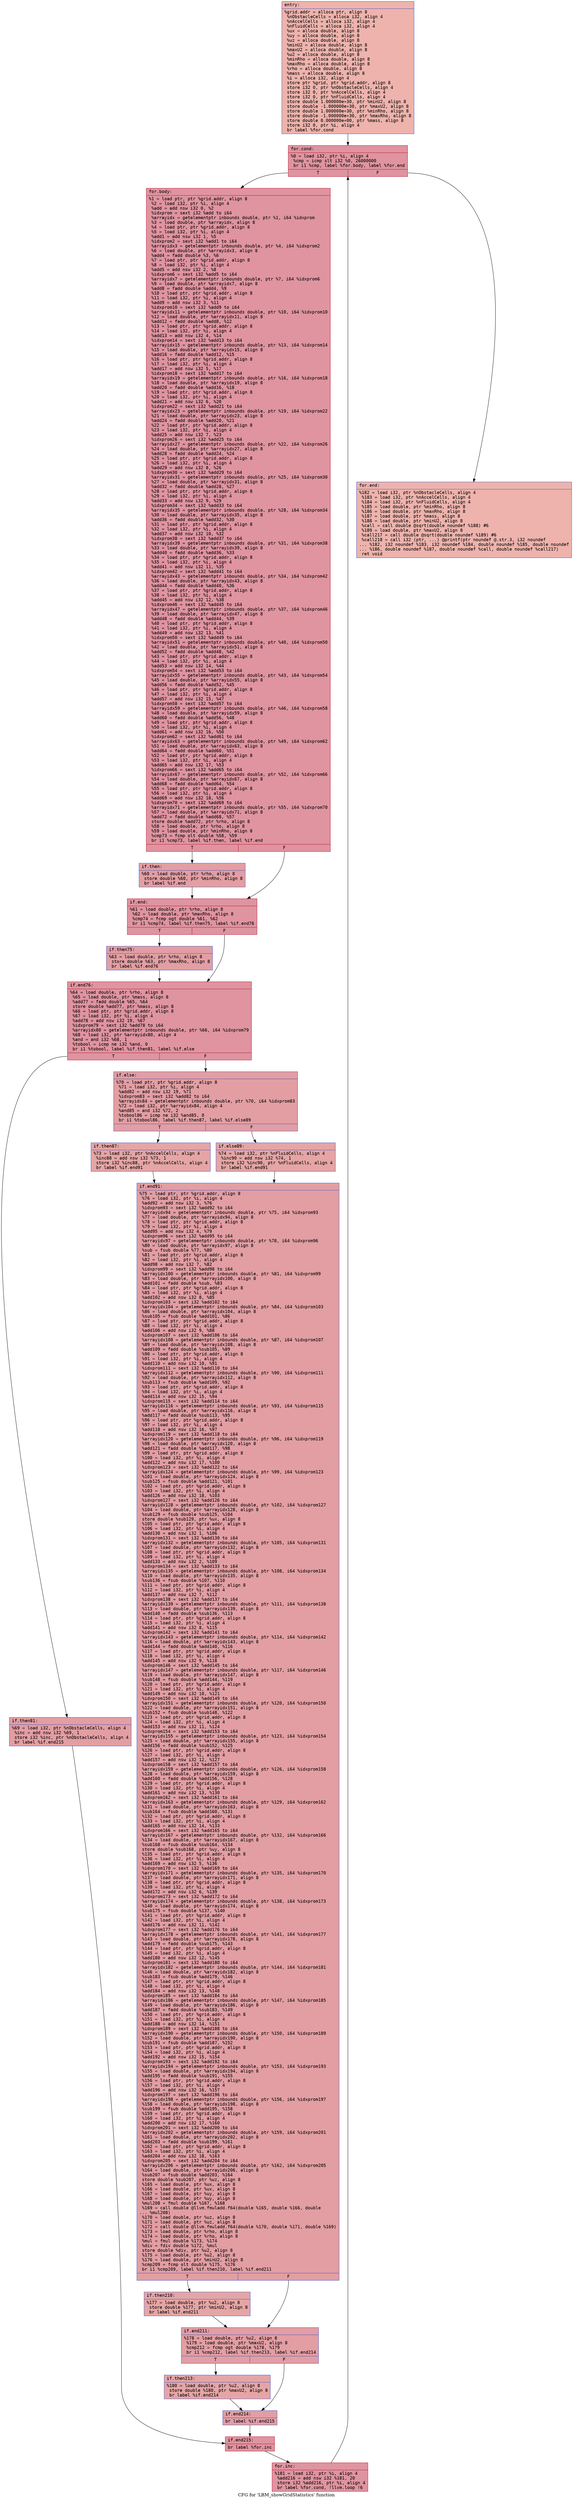 digraph "CFG for 'LBM_showGridStatistics' function" {
	label="CFG for 'LBM_showGridStatistics' function";

	Node0x5598b3d9e3e0 [shape=record,color="#3d50c3ff", style=filled, fillcolor="#d6524470" fontname="Courier",label="{entry:\l|  %grid.addr = alloca ptr, align 8\l  %nObstacleCells = alloca i32, align 4\l  %nAccelCells = alloca i32, align 4\l  %nFluidCells = alloca i32, align 4\l  %ux = alloca double, align 8\l  %uy = alloca double, align 8\l  %uz = alloca double, align 8\l  %minU2 = alloca double, align 8\l  %maxU2 = alloca double, align 8\l  %u2 = alloca double, align 8\l  %minRho = alloca double, align 8\l  %maxRho = alloca double, align 8\l  %rho = alloca double, align 8\l  %mass = alloca double, align 8\l  %i = alloca i32, align 4\l  store ptr %grid, ptr %grid.addr, align 8\l  store i32 0, ptr %nObstacleCells, align 4\l  store i32 0, ptr %nAccelCells, align 4\l  store i32 0, ptr %nFluidCells, align 4\l  store double 1.000000e+30, ptr %minU2, align 8\l  store double -1.000000e+30, ptr %maxU2, align 8\l  store double 1.000000e+30, ptr %minRho, align 8\l  store double -1.000000e+30, ptr %maxRho, align 8\l  store double 0.000000e+00, ptr %mass, align 8\l  store i32 0, ptr %i, align 4\l  br label %for.cond\l}"];
	Node0x5598b3d9e3e0 -> Node0x5598b3dc14b0[tooltip="entry -> for.cond\nProbability 100.00%" ];
	Node0x5598b3dc14b0 [shape=record,color="#b70d28ff", style=filled, fillcolor="#b70d2870" fontname="Courier",label="{for.cond:\l|  %0 = load i32, ptr %i, align 4\l  %cmp = icmp slt i32 %0, 26000000\l  br i1 %cmp, label %for.body, label %for.end\l|{<s0>T|<s1>F}}"];
	Node0x5598b3dc14b0:s0 -> Node0x5598b3dc16b0[tooltip="for.cond -> for.body\nProbability 96.88%" ];
	Node0x5598b3dc14b0:s1 -> Node0x5598b3dc1730[tooltip="for.cond -> for.end\nProbability 3.12%" ];
	Node0x5598b3dc16b0 [shape=record,color="#b70d28ff", style=filled, fillcolor="#b70d2870" fontname="Courier",label="{for.body:\l|  %1 = load ptr, ptr %grid.addr, align 8\l  %2 = load i32, ptr %i, align 4\l  %add = add nsw i32 0, %2\l  %idxprom = sext i32 %add to i64\l  %arrayidx = getelementptr inbounds double, ptr %1, i64 %idxprom\l  %3 = load double, ptr %arrayidx, align 8\l  %4 = load ptr, ptr %grid.addr, align 8\l  %5 = load i32, ptr %i, align 4\l  %add1 = add nsw i32 1, %5\l  %idxprom2 = sext i32 %add1 to i64\l  %arrayidx3 = getelementptr inbounds double, ptr %4, i64 %idxprom2\l  %6 = load double, ptr %arrayidx3, align 8\l  %add4 = fadd double %3, %6\l  %7 = load ptr, ptr %grid.addr, align 8\l  %8 = load i32, ptr %i, align 4\l  %add5 = add nsw i32 2, %8\l  %idxprom6 = sext i32 %add5 to i64\l  %arrayidx7 = getelementptr inbounds double, ptr %7, i64 %idxprom6\l  %9 = load double, ptr %arrayidx7, align 8\l  %add8 = fadd double %add4, %9\l  %10 = load ptr, ptr %grid.addr, align 8\l  %11 = load i32, ptr %i, align 4\l  %add9 = add nsw i32 3, %11\l  %idxprom10 = sext i32 %add9 to i64\l  %arrayidx11 = getelementptr inbounds double, ptr %10, i64 %idxprom10\l  %12 = load double, ptr %arrayidx11, align 8\l  %add12 = fadd double %add8, %12\l  %13 = load ptr, ptr %grid.addr, align 8\l  %14 = load i32, ptr %i, align 4\l  %add13 = add nsw i32 4, %14\l  %idxprom14 = sext i32 %add13 to i64\l  %arrayidx15 = getelementptr inbounds double, ptr %13, i64 %idxprom14\l  %15 = load double, ptr %arrayidx15, align 8\l  %add16 = fadd double %add12, %15\l  %16 = load ptr, ptr %grid.addr, align 8\l  %17 = load i32, ptr %i, align 4\l  %add17 = add nsw i32 5, %17\l  %idxprom18 = sext i32 %add17 to i64\l  %arrayidx19 = getelementptr inbounds double, ptr %16, i64 %idxprom18\l  %18 = load double, ptr %arrayidx19, align 8\l  %add20 = fadd double %add16, %18\l  %19 = load ptr, ptr %grid.addr, align 8\l  %20 = load i32, ptr %i, align 4\l  %add21 = add nsw i32 6, %20\l  %idxprom22 = sext i32 %add21 to i64\l  %arrayidx23 = getelementptr inbounds double, ptr %19, i64 %idxprom22\l  %21 = load double, ptr %arrayidx23, align 8\l  %add24 = fadd double %add20, %21\l  %22 = load ptr, ptr %grid.addr, align 8\l  %23 = load i32, ptr %i, align 4\l  %add25 = add nsw i32 7, %23\l  %idxprom26 = sext i32 %add25 to i64\l  %arrayidx27 = getelementptr inbounds double, ptr %22, i64 %idxprom26\l  %24 = load double, ptr %arrayidx27, align 8\l  %add28 = fadd double %add24, %24\l  %25 = load ptr, ptr %grid.addr, align 8\l  %26 = load i32, ptr %i, align 4\l  %add29 = add nsw i32 8, %26\l  %idxprom30 = sext i32 %add29 to i64\l  %arrayidx31 = getelementptr inbounds double, ptr %25, i64 %idxprom30\l  %27 = load double, ptr %arrayidx31, align 8\l  %add32 = fadd double %add28, %27\l  %28 = load ptr, ptr %grid.addr, align 8\l  %29 = load i32, ptr %i, align 4\l  %add33 = add nsw i32 9, %29\l  %idxprom34 = sext i32 %add33 to i64\l  %arrayidx35 = getelementptr inbounds double, ptr %28, i64 %idxprom34\l  %30 = load double, ptr %arrayidx35, align 8\l  %add36 = fadd double %add32, %30\l  %31 = load ptr, ptr %grid.addr, align 8\l  %32 = load i32, ptr %i, align 4\l  %add37 = add nsw i32 10, %32\l  %idxprom38 = sext i32 %add37 to i64\l  %arrayidx39 = getelementptr inbounds double, ptr %31, i64 %idxprom38\l  %33 = load double, ptr %arrayidx39, align 8\l  %add40 = fadd double %add36, %33\l  %34 = load ptr, ptr %grid.addr, align 8\l  %35 = load i32, ptr %i, align 4\l  %add41 = add nsw i32 11, %35\l  %idxprom42 = sext i32 %add41 to i64\l  %arrayidx43 = getelementptr inbounds double, ptr %34, i64 %idxprom42\l  %36 = load double, ptr %arrayidx43, align 8\l  %add44 = fadd double %add40, %36\l  %37 = load ptr, ptr %grid.addr, align 8\l  %38 = load i32, ptr %i, align 4\l  %add45 = add nsw i32 12, %38\l  %idxprom46 = sext i32 %add45 to i64\l  %arrayidx47 = getelementptr inbounds double, ptr %37, i64 %idxprom46\l  %39 = load double, ptr %arrayidx47, align 8\l  %add48 = fadd double %add44, %39\l  %40 = load ptr, ptr %grid.addr, align 8\l  %41 = load i32, ptr %i, align 4\l  %add49 = add nsw i32 13, %41\l  %idxprom50 = sext i32 %add49 to i64\l  %arrayidx51 = getelementptr inbounds double, ptr %40, i64 %idxprom50\l  %42 = load double, ptr %arrayidx51, align 8\l  %add52 = fadd double %add48, %42\l  %43 = load ptr, ptr %grid.addr, align 8\l  %44 = load i32, ptr %i, align 4\l  %add53 = add nsw i32 14, %44\l  %idxprom54 = sext i32 %add53 to i64\l  %arrayidx55 = getelementptr inbounds double, ptr %43, i64 %idxprom54\l  %45 = load double, ptr %arrayidx55, align 8\l  %add56 = fadd double %add52, %45\l  %46 = load ptr, ptr %grid.addr, align 8\l  %47 = load i32, ptr %i, align 4\l  %add57 = add nsw i32 15, %47\l  %idxprom58 = sext i32 %add57 to i64\l  %arrayidx59 = getelementptr inbounds double, ptr %46, i64 %idxprom58\l  %48 = load double, ptr %arrayidx59, align 8\l  %add60 = fadd double %add56, %48\l  %49 = load ptr, ptr %grid.addr, align 8\l  %50 = load i32, ptr %i, align 4\l  %add61 = add nsw i32 16, %50\l  %idxprom62 = sext i32 %add61 to i64\l  %arrayidx63 = getelementptr inbounds double, ptr %49, i64 %idxprom62\l  %51 = load double, ptr %arrayidx63, align 8\l  %add64 = fadd double %add60, %51\l  %52 = load ptr, ptr %grid.addr, align 8\l  %53 = load i32, ptr %i, align 4\l  %add65 = add nsw i32 17, %53\l  %idxprom66 = sext i32 %add65 to i64\l  %arrayidx67 = getelementptr inbounds double, ptr %52, i64 %idxprom66\l  %54 = load double, ptr %arrayidx67, align 8\l  %add68 = fadd double %add64, %54\l  %55 = load ptr, ptr %grid.addr, align 8\l  %56 = load i32, ptr %i, align 4\l  %add69 = add nsw i32 18, %56\l  %idxprom70 = sext i32 %add69 to i64\l  %arrayidx71 = getelementptr inbounds double, ptr %55, i64 %idxprom70\l  %57 = load double, ptr %arrayidx71, align 8\l  %add72 = fadd double %add68, %57\l  store double %add72, ptr %rho, align 8\l  %58 = load double, ptr %rho, align 8\l  %59 = load double, ptr %minRho, align 8\l  %cmp73 = fcmp olt double %58, %59\l  br i1 %cmp73, label %if.then, label %if.end\l|{<s0>T|<s1>F}}"];
	Node0x5598b3dc16b0:s0 -> Node0x5598b3dc3900[tooltip="for.body -> if.then\nProbability 50.00%" ];
	Node0x5598b3dc16b0:s1 -> Node0x5598b3dc3970[tooltip="for.body -> if.end\nProbability 50.00%" ];
	Node0x5598b3dc3900 [shape=record,color="#3d50c3ff", style=filled, fillcolor="#be242e70" fontname="Courier",label="{if.then:\l|  %60 = load double, ptr %rho, align 8\l  store double %60, ptr %minRho, align 8\l  br label %if.end\l}"];
	Node0x5598b3dc3900 -> Node0x5598b3dc3970[tooltip="if.then -> if.end\nProbability 100.00%" ];
	Node0x5598b3dc3970 [shape=record,color="#b70d28ff", style=filled, fillcolor="#b70d2870" fontname="Courier",label="{if.end:\l|  %61 = load double, ptr %rho, align 8\l  %62 = load double, ptr %maxRho, align 8\l  %cmp74 = fcmp ogt double %61, %62\l  br i1 %cmp74, label %if.then75, label %if.end76\l|{<s0>T|<s1>F}}"];
	Node0x5598b3dc3970:s0 -> Node0x5598b3dc3dd0[tooltip="if.end -> if.then75\nProbability 50.00%" ];
	Node0x5598b3dc3970:s1 -> Node0x5598b3dc3e50[tooltip="if.end -> if.end76\nProbability 50.00%" ];
	Node0x5598b3dc3dd0 [shape=record,color="#3d50c3ff", style=filled, fillcolor="#be242e70" fontname="Courier",label="{if.then75:\l|  %63 = load double, ptr %rho, align 8\l  store double %63, ptr %maxRho, align 8\l  br label %if.end76\l}"];
	Node0x5598b3dc3dd0 -> Node0x5598b3dc3e50[tooltip="if.then75 -> if.end76\nProbability 100.00%" ];
	Node0x5598b3dc3e50 [shape=record,color="#b70d28ff", style=filled, fillcolor="#b70d2870" fontname="Courier",label="{if.end76:\l|  %64 = load double, ptr %rho, align 8\l  %65 = load double, ptr %mass, align 8\l  %add77 = fadd double %65, %64\l  store double %add77, ptr %mass, align 8\l  %66 = load ptr, ptr %grid.addr, align 8\l  %67 = load i32, ptr %i, align 4\l  %add78 = add nsw i32 19, %67\l  %idxprom79 = sext i32 %add78 to i64\l  %arrayidx80 = getelementptr inbounds double, ptr %66, i64 %idxprom79\l  %68 = load i32, ptr %arrayidx80, align 4\l  %and = and i32 %68, 1\l  %tobool = icmp ne i32 %and, 0\l  br i1 %tobool, label %if.then81, label %if.else\l|{<s0>T|<s1>F}}"];
	Node0x5598b3dc3e50:s0 -> Node0x5598b3dc8de0[tooltip="if.end76 -> if.then81\nProbability 50.00%" ];
	Node0x5598b3dc3e50:s1 -> Node0x5598b3dc8e60[tooltip="if.end76 -> if.else\nProbability 50.00%" ];
	Node0x5598b3dc8de0 [shape=record,color="#3d50c3ff", style=filled, fillcolor="#be242e70" fontname="Courier",label="{if.then81:\l|  %69 = load i32, ptr %nObstacleCells, align 4\l  %inc = add nsw i32 %69, 1\l  store i32 %inc, ptr %nObstacleCells, align 4\l  br label %if.end215\l}"];
	Node0x5598b3dc8de0 -> Node0x5598b3dc9150[tooltip="if.then81 -> if.end215\nProbability 100.00%" ];
	Node0x5598b3dc8e60 [shape=record,color="#3d50c3ff", style=filled, fillcolor="#be242e70" fontname="Courier",label="{if.else:\l|  %70 = load ptr, ptr %grid.addr, align 8\l  %71 = load i32, ptr %i, align 4\l  %add82 = add nsw i32 19, %71\l  %idxprom83 = sext i32 %add82 to i64\l  %arrayidx84 = getelementptr inbounds double, ptr %70, i64 %idxprom83\l  %72 = load i32, ptr %arrayidx84, align 4\l  %and85 = and i32 %72, 2\l  %tobool86 = icmp ne i32 %and85, 0\l  br i1 %tobool86, label %if.then87, label %if.else89\l|{<s0>T|<s1>F}}"];
	Node0x5598b3dc8e60:s0 -> Node0x5598b3dc9750[tooltip="if.else -> if.then87\nProbability 50.00%" ];
	Node0x5598b3dc8e60:s1 -> Node0x5598b3dc97d0[tooltip="if.else -> if.else89\nProbability 50.00%" ];
	Node0x5598b3dc9750 [shape=record,color="#3d50c3ff", style=filled, fillcolor="#c5333470" fontname="Courier",label="{if.then87:\l|  %73 = load i32, ptr %nAccelCells, align 4\l  %inc88 = add nsw i32 %73, 1\l  store i32 %inc88, ptr %nAccelCells, align 4\l  br label %if.end91\l}"];
	Node0x5598b3dc9750 -> Node0x5598b3dc9ad0[tooltip="if.then87 -> if.end91\nProbability 100.00%" ];
	Node0x5598b3dc97d0 [shape=record,color="#3d50c3ff", style=filled, fillcolor="#c5333470" fontname="Courier",label="{if.else89:\l|  %74 = load i32, ptr %nFluidCells, align 4\l  %inc90 = add nsw i32 %74, 1\l  store i32 %inc90, ptr %nFluidCells, align 4\l  br label %if.end91\l}"];
	Node0x5598b3dc97d0 -> Node0x5598b3dc9ad0[tooltip="if.else89 -> if.end91\nProbability 100.00%" ];
	Node0x5598b3dc9ad0 [shape=record,color="#3d50c3ff", style=filled, fillcolor="#be242e70" fontname="Courier",label="{if.end91:\l|  %75 = load ptr, ptr %grid.addr, align 8\l  %76 = load i32, ptr %i, align 4\l  %add92 = add nsw i32 3, %76\l  %idxprom93 = sext i32 %add92 to i64\l  %arrayidx94 = getelementptr inbounds double, ptr %75, i64 %idxprom93\l  %77 = load double, ptr %arrayidx94, align 8\l  %78 = load ptr, ptr %grid.addr, align 8\l  %79 = load i32, ptr %i, align 4\l  %add95 = add nsw i32 4, %79\l  %idxprom96 = sext i32 %add95 to i64\l  %arrayidx97 = getelementptr inbounds double, ptr %78, i64 %idxprom96\l  %80 = load double, ptr %arrayidx97, align 8\l  %sub = fsub double %77, %80\l  %81 = load ptr, ptr %grid.addr, align 8\l  %82 = load i32, ptr %i, align 4\l  %add98 = add nsw i32 7, %82\l  %idxprom99 = sext i32 %add98 to i64\l  %arrayidx100 = getelementptr inbounds double, ptr %81, i64 %idxprom99\l  %83 = load double, ptr %arrayidx100, align 8\l  %add101 = fadd double %sub, %83\l  %84 = load ptr, ptr %grid.addr, align 8\l  %85 = load i32, ptr %i, align 4\l  %add102 = add nsw i32 8, %85\l  %idxprom103 = sext i32 %add102 to i64\l  %arrayidx104 = getelementptr inbounds double, ptr %84, i64 %idxprom103\l  %86 = load double, ptr %arrayidx104, align 8\l  %sub105 = fsub double %add101, %86\l  %87 = load ptr, ptr %grid.addr, align 8\l  %88 = load i32, ptr %i, align 4\l  %add106 = add nsw i32 9, %88\l  %idxprom107 = sext i32 %add106 to i64\l  %arrayidx108 = getelementptr inbounds double, ptr %87, i64 %idxprom107\l  %89 = load double, ptr %arrayidx108, align 8\l  %add109 = fadd double %sub105, %89\l  %90 = load ptr, ptr %grid.addr, align 8\l  %91 = load i32, ptr %i, align 4\l  %add110 = add nsw i32 10, %91\l  %idxprom111 = sext i32 %add110 to i64\l  %arrayidx112 = getelementptr inbounds double, ptr %90, i64 %idxprom111\l  %92 = load double, ptr %arrayidx112, align 8\l  %sub113 = fsub double %add109, %92\l  %93 = load ptr, ptr %grid.addr, align 8\l  %94 = load i32, ptr %i, align 4\l  %add114 = add nsw i32 15, %94\l  %idxprom115 = sext i32 %add114 to i64\l  %arrayidx116 = getelementptr inbounds double, ptr %93, i64 %idxprom115\l  %95 = load double, ptr %arrayidx116, align 8\l  %add117 = fadd double %sub113, %95\l  %96 = load ptr, ptr %grid.addr, align 8\l  %97 = load i32, ptr %i, align 4\l  %add118 = add nsw i32 16, %97\l  %idxprom119 = sext i32 %add118 to i64\l  %arrayidx120 = getelementptr inbounds double, ptr %96, i64 %idxprom119\l  %98 = load double, ptr %arrayidx120, align 8\l  %add121 = fadd double %add117, %98\l  %99 = load ptr, ptr %grid.addr, align 8\l  %100 = load i32, ptr %i, align 4\l  %add122 = add nsw i32 17, %100\l  %idxprom123 = sext i32 %add122 to i64\l  %arrayidx124 = getelementptr inbounds double, ptr %99, i64 %idxprom123\l  %101 = load double, ptr %arrayidx124, align 8\l  %sub125 = fsub double %add121, %101\l  %102 = load ptr, ptr %grid.addr, align 8\l  %103 = load i32, ptr %i, align 4\l  %add126 = add nsw i32 18, %103\l  %idxprom127 = sext i32 %add126 to i64\l  %arrayidx128 = getelementptr inbounds double, ptr %102, i64 %idxprom127\l  %104 = load double, ptr %arrayidx128, align 8\l  %sub129 = fsub double %sub125, %104\l  store double %sub129, ptr %ux, align 8\l  %105 = load ptr, ptr %grid.addr, align 8\l  %106 = load i32, ptr %i, align 4\l  %add130 = add nsw i32 1, %106\l  %idxprom131 = sext i32 %add130 to i64\l  %arrayidx132 = getelementptr inbounds double, ptr %105, i64 %idxprom131\l  %107 = load double, ptr %arrayidx132, align 8\l  %108 = load ptr, ptr %grid.addr, align 8\l  %109 = load i32, ptr %i, align 4\l  %add133 = add nsw i32 2, %109\l  %idxprom134 = sext i32 %add133 to i64\l  %arrayidx135 = getelementptr inbounds double, ptr %108, i64 %idxprom134\l  %110 = load double, ptr %arrayidx135, align 8\l  %sub136 = fsub double %107, %110\l  %111 = load ptr, ptr %grid.addr, align 8\l  %112 = load i32, ptr %i, align 4\l  %add137 = add nsw i32 7, %112\l  %idxprom138 = sext i32 %add137 to i64\l  %arrayidx139 = getelementptr inbounds double, ptr %111, i64 %idxprom138\l  %113 = load double, ptr %arrayidx139, align 8\l  %add140 = fadd double %sub136, %113\l  %114 = load ptr, ptr %grid.addr, align 8\l  %115 = load i32, ptr %i, align 4\l  %add141 = add nsw i32 8, %115\l  %idxprom142 = sext i32 %add141 to i64\l  %arrayidx143 = getelementptr inbounds double, ptr %114, i64 %idxprom142\l  %116 = load double, ptr %arrayidx143, align 8\l  %add144 = fadd double %add140, %116\l  %117 = load ptr, ptr %grid.addr, align 8\l  %118 = load i32, ptr %i, align 4\l  %add145 = add nsw i32 9, %118\l  %idxprom146 = sext i32 %add145 to i64\l  %arrayidx147 = getelementptr inbounds double, ptr %117, i64 %idxprom146\l  %119 = load double, ptr %arrayidx147, align 8\l  %sub148 = fsub double %add144, %119\l  %120 = load ptr, ptr %grid.addr, align 8\l  %121 = load i32, ptr %i, align 4\l  %add149 = add nsw i32 10, %121\l  %idxprom150 = sext i32 %add149 to i64\l  %arrayidx151 = getelementptr inbounds double, ptr %120, i64 %idxprom150\l  %122 = load double, ptr %arrayidx151, align 8\l  %sub152 = fsub double %sub148, %122\l  %123 = load ptr, ptr %grid.addr, align 8\l  %124 = load i32, ptr %i, align 4\l  %add153 = add nsw i32 11, %124\l  %idxprom154 = sext i32 %add153 to i64\l  %arrayidx155 = getelementptr inbounds double, ptr %123, i64 %idxprom154\l  %125 = load double, ptr %arrayidx155, align 8\l  %add156 = fadd double %sub152, %125\l  %126 = load ptr, ptr %grid.addr, align 8\l  %127 = load i32, ptr %i, align 4\l  %add157 = add nsw i32 12, %127\l  %idxprom158 = sext i32 %add157 to i64\l  %arrayidx159 = getelementptr inbounds double, ptr %126, i64 %idxprom158\l  %128 = load double, ptr %arrayidx159, align 8\l  %add160 = fadd double %add156, %128\l  %129 = load ptr, ptr %grid.addr, align 8\l  %130 = load i32, ptr %i, align 4\l  %add161 = add nsw i32 13, %130\l  %idxprom162 = sext i32 %add161 to i64\l  %arrayidx163 = getelementptr inbounds double, ptr %129, i64 %idxprom162\l  %131 = load double, ptr %arrayidx163, align 8\l  %sub164 = fsub double %add160, %131\l  %132 = load ptr, ptr %grid.addr, align 8\l  %133 = load i32, ptr %i, align 4\l  %add165 = add nsw i32 14, %133\l  %idxprom166 = sext i32 %add165 to i64\l  %arrayidx167 = getelementptr inbounds double, ptr %132, i64 %idxprom166\l  %134 = load double, ptr %arrayidx167, align 8\l  %sub168 = fsub double %sub164, %134\l  store double %sub168, ptr %uy, align 8\l  %135 = load ptr, ptr %grid.addr, align 8\l  %136 = load i32, ptr %i, align 4\l  %add169 = add nsw i32 5, %136\l  %idxprom170 = sext i32 %add169 to i64\l  %arrayidx171 = getelementptr inbounds double, ptr %135, i64 %idxprom170\l  %137 = load double, ptr %arrayidx171, align 8\l  %138 = load ptr, ptr %grid.addr, align 8\l  %139 = load i32, ptr %i, align 4\l  %add172 = add nsw i32 6, %139\l  %idxprom173 = sext i32 %add172 to i64\l  %arrayidx174 = getelementptr inbounds double, ptr %138, i64 %idxprom173\l  %140 = load double, ptr %arrayidx174, align 8\l  %sub175 = fsub double %137, %140\l  %141 = load ptr, ptr %grid.addr, align 8\l  %142 = load i32, ptr %i, align 4\l  %add176 = add nsw i32 11, %142\l  %idxprom177 = sext i32 %add176 to i64\l  %arrayidx178 = getelementptr inbounds double, ptr %141, i64 %idxprom177\l  %143 = load double, ptr %arrayidx178, align 8\l  %add179 = fadd double %sub175, %143\l  %144 = load ptr, ptr %grid.addr, align 8\l  %145 = load i32, ptr %i, align 4\l  %add180 = add nsw i32 12, %145\l  %idxprom181 = sext i32 %add180 to i64\l  %arrayidx182 = getelementptr inbounds double, ptr %144, i64 %idxprom181\l  %146 = load double, ptr %arrayidx182, align 8\l  %sub183 = fsub double %add179, %146\l  %147 = load ptr, ptr %grid.addr, align 8\l  %148 = load i32, ptr %i, align 4\l  %add184 = add nsw i32 13, %148\l  %idxprom185 = sext i32 %add184 to i64\l  %arrayidx186 = getelementptr inbounds double, ptr %147, i64 %idxprom185\l  %149 = load double, ptr %arrayidx186, align 8\l  %add187 = fadd double %sub183, %149\l  %150 = load ptr, ptr %grid.addr, align 8\l  %151 = load i32, ptr %i, align 4\l  %add188 = add nsw i32 14, %151\l  %idxprom189 = sext i32 %add188 to i64\l  %arrayidx190 = getelementptr inbounds double, ptr %150, i64 %idxprom189\l  %152 = load double, ptr %arrayidx190, align 8\l  %sub191 = fsub double %add187, %152\l  %153 = load ptr, ptr %grid.addr, align 8\l  %154 = load i32, ptr %i, align 4\l  %add192 = add nsw i32 15, %154\l  %idxprom193 = sext i32 %add192 to i64\l  %arrayidx194 = getelementptr inbounds double, ptr %153, i64 %idxprom193\l  %155 = load double, ptr %arrayidx194, align 8\l  %add195 = fadd double %sub191, %155\l  %156 = load ptr, ptr %grid.addr, align 8\l  %157 = load i32, ptr %i, align 4\l  %add196 = add nsw i32 16, %157\l  %idxprom197 = sext i32 %add196 to i64\l  %arrayidx198 = getelementptr inbounds double, ptr %156, i64 %idxprom197\l  %158 = load double, ptr %arrayidx198, align 8\l  %sub199 = fsub double %add195, %158\l  %159 = load ptr, ptr %grid.addr, align 8\l  %160 = load i32, ptr %i, align 4\l  %add200 = add nsw i32 17, %160\l  %idxprom201 = sext i32 %add200 to i64\l  %arrayidx202 = getelementptr inbounds double, ptr %159, i64 %idxprom201\l  %161 = load double, ptr %arrayidx202, align 8\l  %add203 = fadd double %sub199, %161\l  %162 = load ptr, ptr %grid.addr, align 8\l  %163 = load i32, ptr %i, align 4\l  %add204 = add nsw i32 18, %163\l  %idxprom205 = sext i32 %add204 to i64\l  %arrayidx206 = getelementptr inbounds double, ptr %162, i64 %idxprom205\l  %164 = load double, ptr %arrayidx206, align 8\l  %sub207 = fsub double %add203, %164\l  store double %sub207, ptr %uz, align 8\l  %165 = load double, ptr %ux, align 8\l  %166 = load double, ptr %ux, align 8\l  %167 = load double, ptr %uy, align 8\l  %168 = load double, ptr %uy, align 8\l  %mul208 = fmul double %167, %168\l  %169 = call double @llvm.fmuladd.f64(double %165, double %166, double\l... %mul208)\l  %170 = load double, ptr %uz, align 8\l  %171 = load double, ptr %uz, align 8\l  %172 = call double @llvm.fmuladd.f64(double %170, double %171, double %169)\l  %173 = load double, ptr %rho, align 8\l  %174 = load double, ptr %rho, align 8\l  %mul = fmul double %173, %174\l  %div = fdiv double %172, %mul\l  store double %div, ptr %u2, align 8\l  %175 = load double, ptr %u2, align 8\l  %176 = load double, ptr %minU2, align 8\l  %cmp209 = fcmp olt double %175, %176\l  br i1 %cmp209, label %if.then210, label %if.end211\l|{<s0>T|<s1>F}}"];
	Node0x5598b3dc9ad0:s0 -> Node0x5598b3dd3d70[tooltip="if.end91 -> if.then210\nProbability 50.00%" ];
	Node0x5598b3dc9ad0:s1 -> Node0x5598b3dd3dc0[tooltip="if.end91 -> if.end211\nProbability 50.00%" ];
	Node0x5598b3dd3d70 [shape=record,color="#3d50c3ff", style=filled, fillcolor="#c5333470" fontname="Courier",label="{if.then210:\l|  %177 = load double, ptr %u2, align 8\l  store double %177, ptr %minU2, align 8\l  br label %if.end211\l}"];
	Node0x5598b3dd3d70 -> Node0x5598b3dd3dc0[tooltip="if.then210 -> if.end211\nProbability 100.00%" ];
	Node0x5598b3dd3dc0 [shape=record,color="#3d50c3ff", style=filled, fillcolor="#be242e70" fontname="Courier",label="{if.end211:\l|  %178 = load double, ptr %u2, align 8\l  %179 = load double, ptr %maxU2, align 8\l  %cmp212 = fcmp ogt double %178, %179\l  br i1 %cmp212, label %if.then213, label %if.end214\l|{<s0>T|<s1>F}}"];
	Node0x5598b3dd3dc0:s0 -> Node0x5598b3dd4200[tooltip="if.end211 -> if.then213\nProbability 50.00%" ];
	Node0x5598b3dd3dc0:s1 -> Node0x5598b3dd4280[tooltip="if.end211 -> if.end214\nProbability 50.00%" ];
	Node0x5598b3dd4200 [shape=record,color="#3d50c3ff", style=filled, fillcolor="#c5333470" fontname="Courier",label="{if.then213:\l|  %180 = load double, ptr %u2, align 8\l  store double %180, ptr %maxU2, align 8\l  br label %if.end214\l}"];
	Node0x5598b3dd4200 -> Node0x5598b3dd4280[tooltip="if.then213 -> if.end214\nProbability 100.00%" ];
	Node0x5598b3dd4280 [shape=record,color="#3d50c3ff", style=filled, fillcolor="#be242e70" fontname="Courier",label="{if.end214:\l|  br label %if.end215\l}"];
	Node0x5598b3dd4280 -> Node0x5598b3dc9150[tooltip="if.end214 -> if.end215\nProbability 100.00%" ];
	Node0x5598b3dc9150 [shape=record,color="#b70d28ff", style=filled, fillcolor="#b70d2870" fontname="Courier",label="{if.end215:\l|  br label %for.inc\l}"];
	Node0x5598b3dc9150 -> Node0x5598b3dd45b0[tooltip="if.end215 -> for.inc\nProbability 100.00%" ];
	Node0x5598b3dd45b0 [shape=record,color="#b70d28ff", style=filled, fillcolor="#b70d2870" fontname="Courier",label="{for.inc:\l|  %181 = load i32, ptr %i, align 4\l  %add216 = add nsw i32 %181, 20\l  store i32 %add216, ptr %i, align 4\l  br label %for.cond, !llvm.loop !6\l}"];
	Node0x5598b3dd45b0 -> Node0x5598b3dc14b0[tooltip="for.inc -> for.cond\nProbability 100.00%" ];
	Node0x5598b3dc1730 [shape=record,color="#3d50c3ff", style=filled, fillcolor="#d6524470" fontname="Courier",label="{for.end:\l|  %182 = load i32, ptr %nObstacleCells, align 4\l  %183 = load i32, ptr %nAccelCells, align 4\l  %184 = load i32, ptr %nFluidCells, align 4\l  %185 = load double, ptr %minRho, align 8\l  %186 = load double, ptr %maxRho, align 8\l  %187 = load double, ptr %mass, align 8\l  %188 = load double, ptr %minU2, align 8\l  %call = call double @sqrt(double noundef %188) #6\l  %189 = load double, ptr %maxU2, align 8\l  %call217 = call double @sqrt(double noundef %189) #6\l  %call218 = call i32 (ptr, ...) @printf(ptr noundef @.str.3, i32 noundef\l... %182, i32 noundef %183, i32 noundef %184, double noundef %185, double noundef\l... %186, double noundef %187, double noundef %call, double noundef %call217)\l  ret void\l}"];
}
